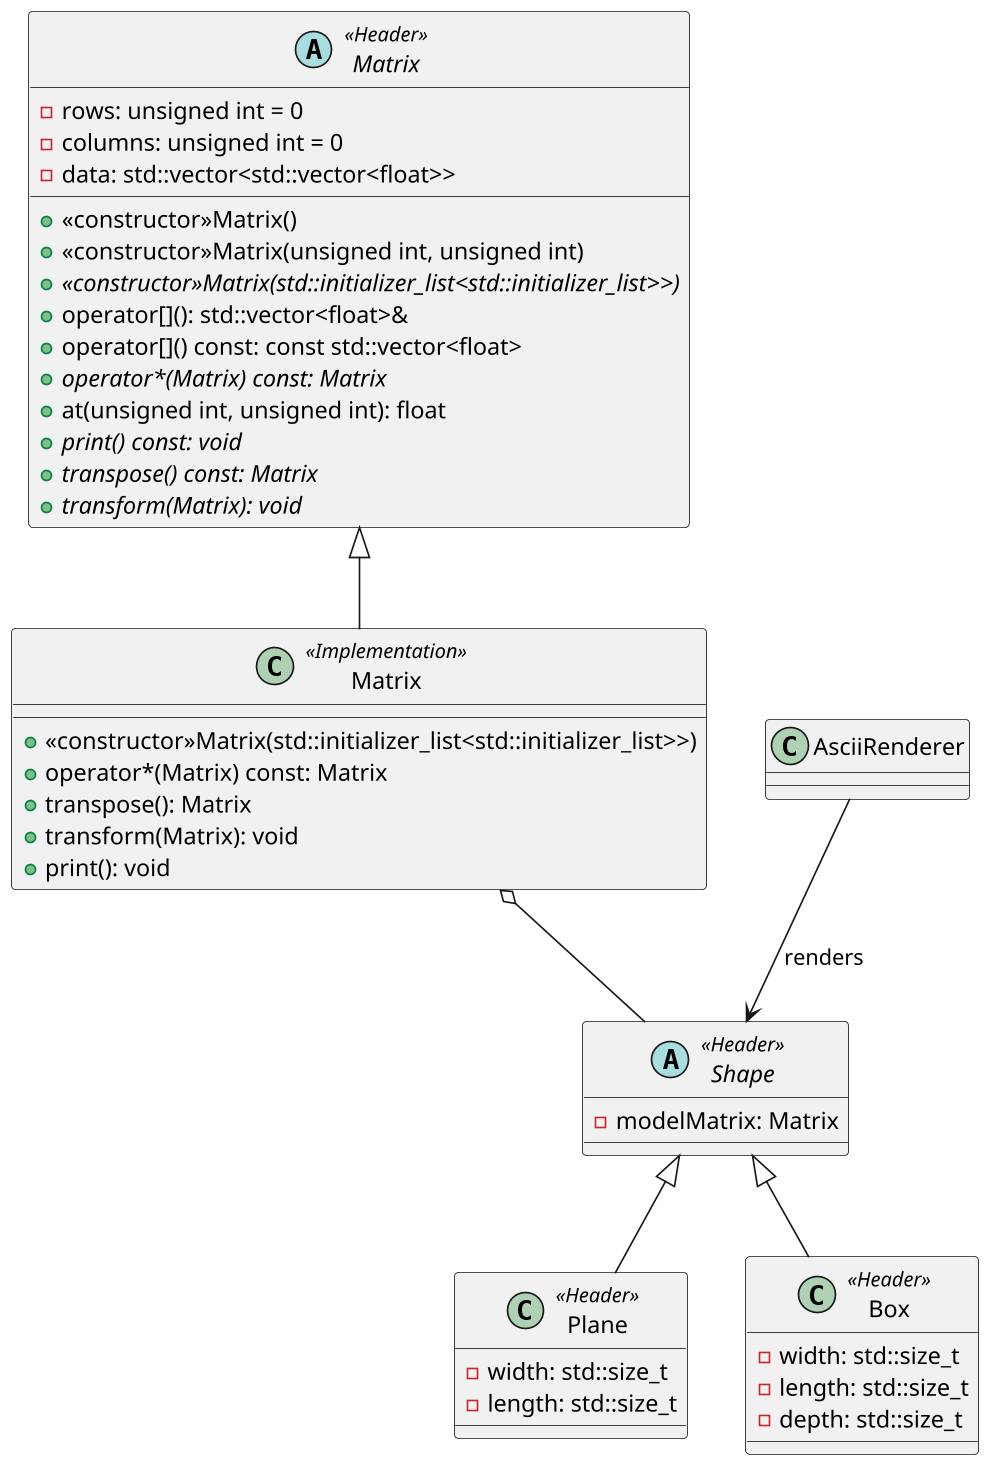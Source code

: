 @startuml

skinparam dpi 160
skinparam genericdisplay old

abstract "Matrix" as m_header <<Header>> {
  -rows: unsigned int = 0
  -columns: unsigned int = 0
  -data: std::vector<std::vector<float>>
  +<<constructor>>Matrix()
  +<<constructor>>Matrix(unsigned int, unsigned int)
  +{abstract} <<constructor>>Matrix(std::initializer_list<std::initializer_list>>)
  +operator[](): std::vector<float>&
  +operator[]() const: const std::vector<float>
  +{abstract} operator*(Matrix) const: Matrix
  +at(unsigned int, unsigned int): float 
  +{abstract} print() const: void
  +{abstract} transpose() const: Matrix
  +{abstract}transform(Matrix): void
}

class "Matrix" as m_implementation <<Implementation>> extends m_header {
  +<<constructor>>Matrix(std::initializer_list<std::initializer_list>>)
  +operator*(Matrix) const: Matrix
  +transpose(): Matrix
  +transform(Matrix): void
  +print(): void
}

abstract Shape <<Header>> {
  -modelMatrix: Matrix
}
m_implementation o-- Shape

class Plane <<Header>> extends Shape {
-width: std::size_t
-length: std::size_t
}

class Box <<Header>> extends Shape {
-width: std::size_t
-length: std::size_t
-depth: std::size_t
}

class AsciiRenderer
AsciiRenderer --> Shape : renders

@enduml
